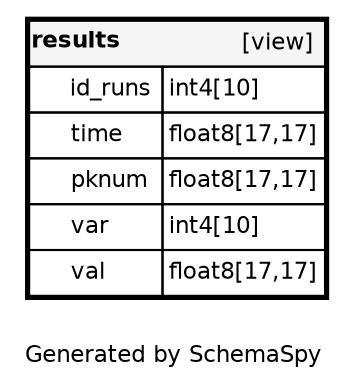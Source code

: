 digraph "oneDegreeRelationshipsDiagram" {
  graph [    rankdir="RL"    bgcolor="#ffffff"    label="\nGenerated by SchemaSpy"    labeljust="l"    nodesep="0.18"    ranksep="0.46"    fontname="Helvetica"    fontsize="11"    ration="compress"  ];  node [    fontname="Helvetica"    fontsize="11"    shape="plaintext"  ];  edge [    arrowsize="0.8"  ];
  "results" [
   label=<
    <TABLE BORDER="2" CELLBORDER="1" CELLSPACING="0" BGCOLOR="#ffffff">
      <TR><TD COLSPAN="4"  BGCOLOR="#f5f5f5"><TABLE BORDER="0" CELLSPACING="0"><TR><TD ALIGN="LEFT" FIXEDSIZE="TRUE" WIDTH="39" HEIGHT="16"><B>results</B></TD><TD ALIGN="RIGHT">[view]</TD></TR></TABLE></TD></TR>
      <TR><TD PORT="id_runs" COLSPAN="2" ALIGN="LEFT"><TABLE BORDER="0" CELLSPACING="0" ALIGN="LEFT"><TR ALIGN="LEFT"><TD ALIGN="LEFT" FIXEDSIZE="TRUE" WIDTH="15" HEIGHT="16"></TD><TD ALIGN="LEFT" FIXEDSIZE="TRUE" WIDTH="43" HEIGHT="16">id_runs</TD></TR></TABLE></TD><TD PORT="id_runs.type" ALIGN="LEFT">int4[10]</TD></TR>
      <TR><TD PORT="time" COLSPAN="2" ALIGN="LEFT"><TABLE BORDER="0" CELLSPACING="0" ALIGN="LEFT"><TR ALIGN="LEFT"><TD ALIGN="LEFT" FIXEDSIZE="TRUE" WIDTH="15" HEIGHT="16"></TD><TD ALIGN="LEFT" FIXEDSIZE="TRUE" WIDTH="43" HEIGHT="16">time</TD></TR></TABLE></TD><TD PORT="time.type" ALIGN="LEFT">float8[17,17]</TD></TR>
      <TR><TD PORT="pknum" COLSPAN="2" ALIGN="LEFT"><TABLE BORDER="0" CELLSPACING="0" ALIGN="LEFT"><TR ALIGN="LEFT"><TD ALIGN="LEFT" FIXEDSIZE="TRUE" WIDTH="15" HEIGHT="16"></TD><TD ALIGN="LEFT" FIXEDSIZE="TRUE" WIDTH="43" HEIGHT="16">pknum</TD></TR></TABLE></TD><TD PORT="pknum.type" ALIGN="LEFT">float8[17,17]</TD></TR>
      <TR><TD PORT="var" COLSPAN="2" ALIGN="LEFT"><TABLE BORDER="0" CELLSPACING="0" ALIGN="LEFT"><TR ALIGN="LEFT"><TD ALIGN="LEFT" FIXEDSIZE="TRUE" WIDTH="15" HEIGHT="16"></TD><TD ALIGN="LEFT" FIXEDSIZE="TRUE" WIDTH="43" HEIGHT="16">var</TD></TR></TABLE></TD><TD PORT="var.type" ALIGN="LEFT">int4[10]</TD></TR>
      <TR><TD PORT="val" COLSPAN="2" ALIGN="LEFT"><TABLE BORDER="0" CELLSPACING="0" ALIGN="LEFT"><TR ALIGN="LEFT"><TD ALIGN="LEFT" FIXEDSIZE="TRUE" WIDTH="15" HEIGHT="16"></TD><TD ALIGN="LEFT" FIXEDSIZE="TRUE" WIDTH="43" HEIGHT="16">val</TD></TR></TABLE></TD><TD PORT="val.type" ALIGN="LEFT">float8[17,17]</TD></TR>
    </TABLE>>
    URL="../../tables/results.html"
    target="_top"
    tooltip="results"
  ];
}
